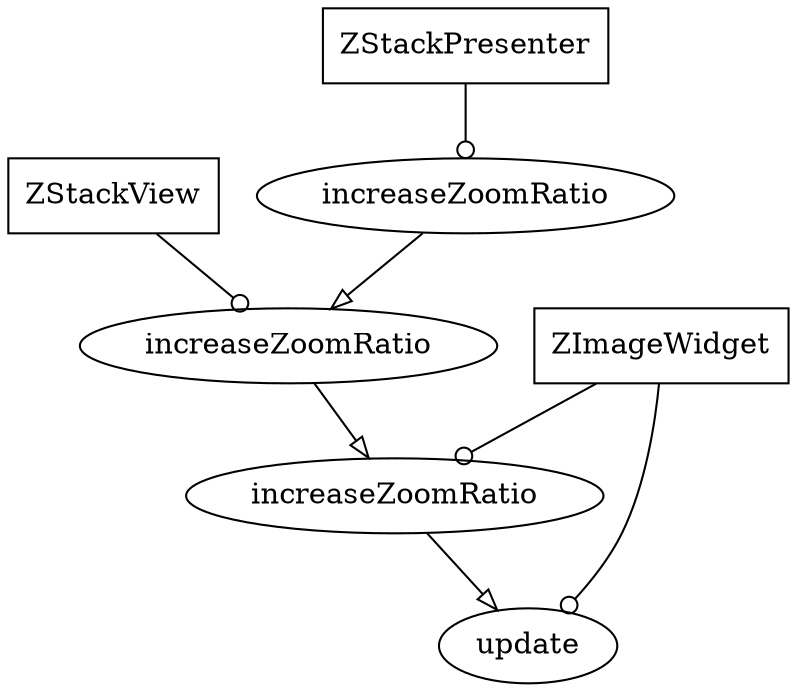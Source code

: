 digraph {
 ZImageWidget [label = "ZImageWidget",shape = "box"];
 ZStackPresenter [label = "ZStackPresenter",shape = "box"];
 ZStackView [label = "ZStackView",shape = "box"];
 ZImageWidget__increaseZoomRatio [label = "increaseZoomRatio",];
 ZImageWidget__update [label = "update",];
 ZStackView__increaseZoomRatio [label = "increaseZoomRatio",];
 ZStackPresenter__increaseZoomRatio [label = "increaseZoomRatio",];
 ZImageWidget -> ZImageWidget__increaseZoomRatio [arrowhead = odot];
 ZImageWidget -> ZImageWidget__update [arrowhead = odot];
 ZStackView -> ZStackView__increaseZoomRatio [arrowhead = odot];
 ZStackPresenter -> ZStackPresenter__increaseZoomRatio [arrowhead = odot];
 ZStackPresenter__increaseZoomRatio -> ZStackView__increaseZoomRatio [arrowhead = onormal];
 ZStackView__increaseZoomRatio -> ZImageWidget__increaseZoomRatio [arrowhead = onormal];
 ZImageWidget__increaseZoomRatio -> ZImageWidget__update [arrowhead = onormal];
}